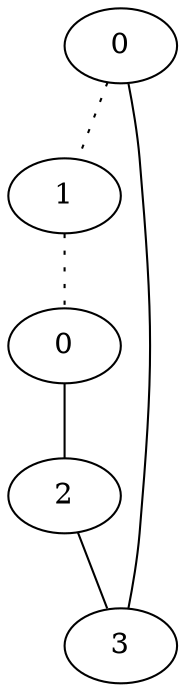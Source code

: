 graph {
a0[label=0];
a1[label=1];
a2[label=0];
a3[label=2];
a4[label=3];
a0 -- a1 [style=dotted];
a0 -- a4;
a1 -- a2 [style=dotted];
a2 -- a3;
a3 -- a4;
}
